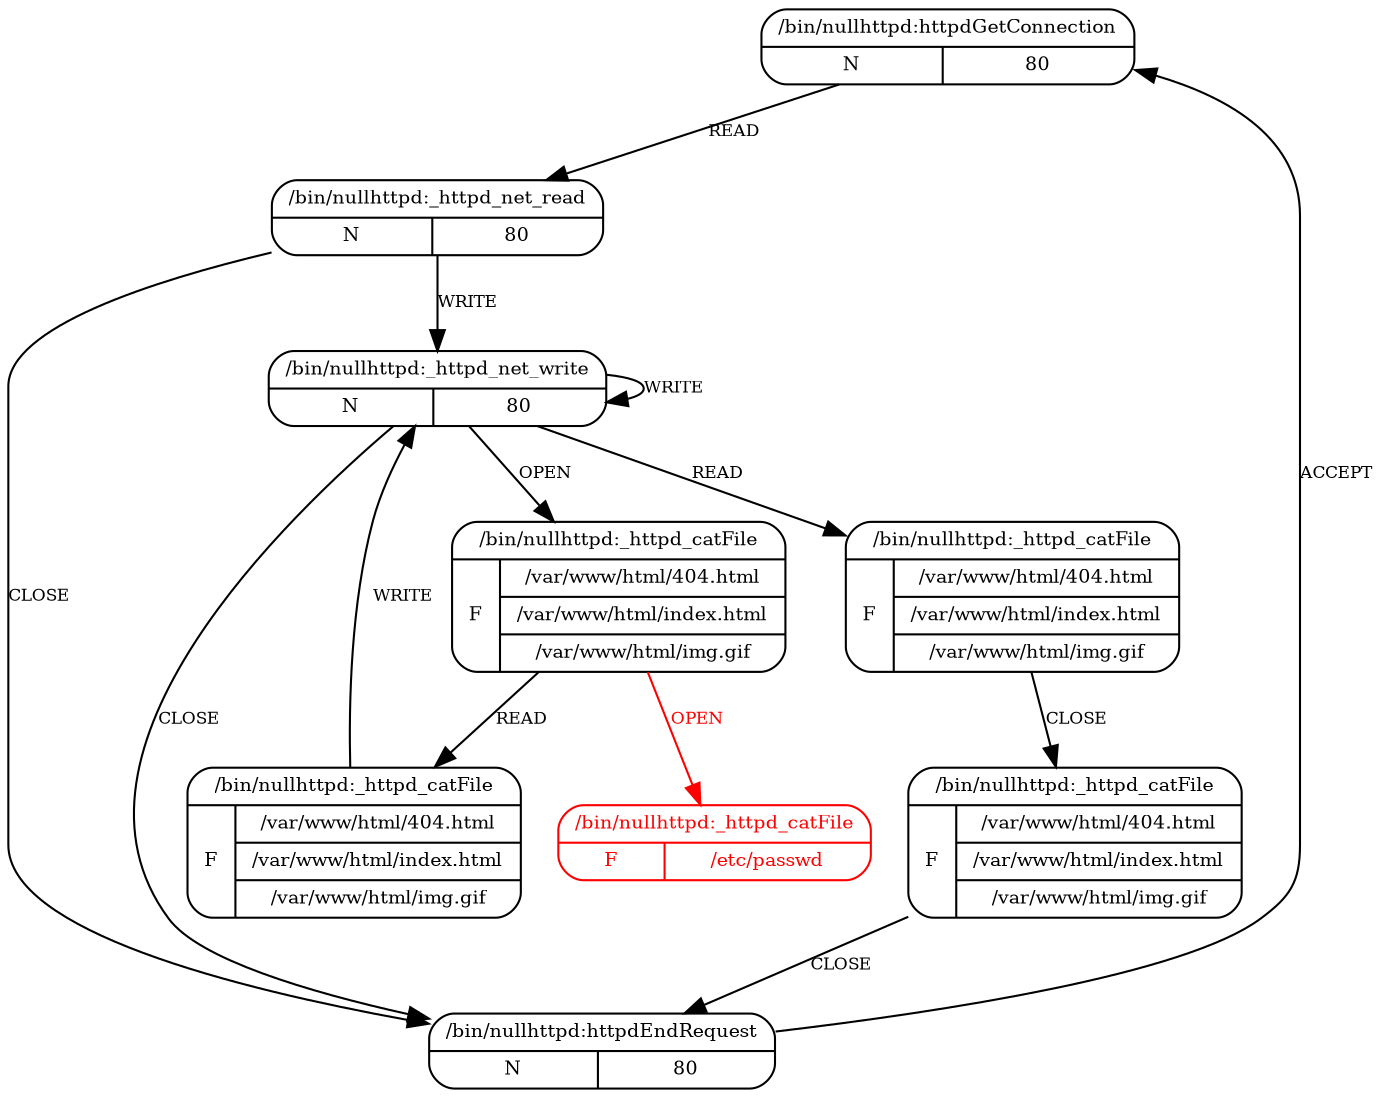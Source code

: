 digraph G {
  10 [shape=Mrecord, label="{{/bin/nullhttpd:httpdGetConnection}|{N|{80}}}",
      fontsize=9, ];
  12 [shape=Mrecord, label="{{/bin/nullhttpd:_httpd_net_write}|{N|{80}}}",
      fontsize=9, ];
  11 [shape=Mrecord, label="{{/bin/nullhttpd:_httpd_net_read}|{N|{80}}}",
      fontsize=9, ];
  17 [shape=Mrecord,
      label="{{/bin/nullhttpd:_httpd_catFile}|{F|{{/var/www/html/404.html}|{/var/www/html/index.html}|{/var/www/html/img.gif}}}}",
      fontsize=9, ];
  18 [shape=Mrecord,
      label="{{/bin/nullhttpd:_httpd_catFile}|{F|{{/var/www/html/404.html}|{/var/www/html/index.html}|{/var/www/html/img.gif}}}}",
      fontsize=9, ];
  19 [shape=Mrecord,
      label="{{/bin/nullhttpd:_httpd_catFile}|{F|{/etc/passwd}}}",
      fontsize=9,
      color="red",
      fontcolor="red"];
  14 [shape=Mrecord,                                                                                                           
      label="{{/bin/nullhttpd:_httpd_catFile}|{F|{{/var/www/html/404.html}|{/var/www/html/index.html}|{/var/www/html/img.gif}}}}",
      fontsize=9, ];                                                                                                           
  15 [shape=Mrecord,                                                                                                           
      label="{{/bin/nullhttpd:_httpd_catFile}|{F|{{/var/www/html/404.html}|{/var/www/html/index.html}|{/var/www/html/img.gif}}}}",
      fontsize=9, ];
  16 [shape=Mrecord, label="{{/bin/nullhttpd:httpdEndRequest}|{N|{80}}}",
      fontsize=9, ];
  
  10 -> 11 [label="READ",   fontsize=8, ];
  12 -> 12 [label="WRITE",  fontsize=8, ];
  12 -> 17 [label="OPEN",   fontsize=8, ];
  12 -> 14 [label="READ",   fontsize=8, ];
  11 -> 12 [label="WRITE",  fontsize=8, ];
  11 -> 16 [label="CLOSE",  fontsize=8, ];
  17 -> 18 [label="READ",   fontsize=8, ];
  17 -> 19 [label="OPEN",   fontsize=8, color="red", fontcolor="red"];
  18 -> 12 [label="WRITE",  fontsize=8, ];
  14 -> 15 [label="CLOSE",  fontsize=8, ];
  15 -> 16 [label="CLOSE",  fontsize=8, ];
  16 -> 10 [label="ACCEPT", fontsize=8, ];
  12 -> 16 [label="CLOSE",  fontsize=8, ];
}
